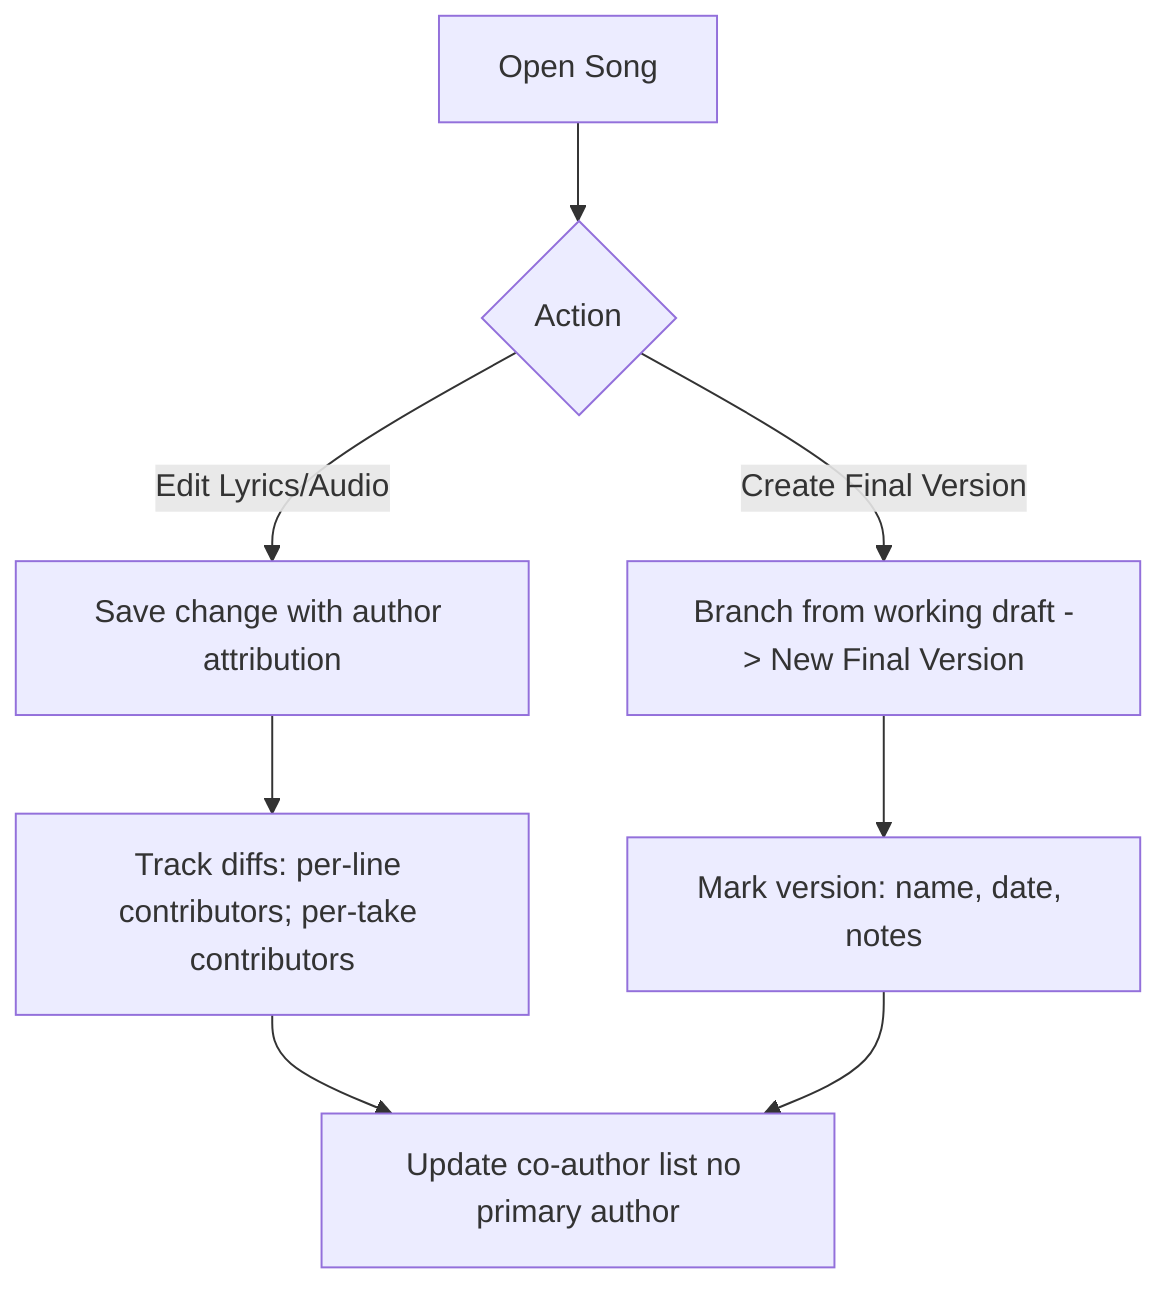 flowchart TD
  A[Open Song] --> B{Action}
  B -- Create Final Version --> C[Branch from working draft -> New Final Version]
  B -- Edit Lyrics/Audio --> D[Save change with author attribution]

  C --> E[Mark version: name, date, notes]
  D --> F[Track diffs: per-line contributors; per-take contributors]
  F --> G[Update co-author list no primary author]
  E --> G